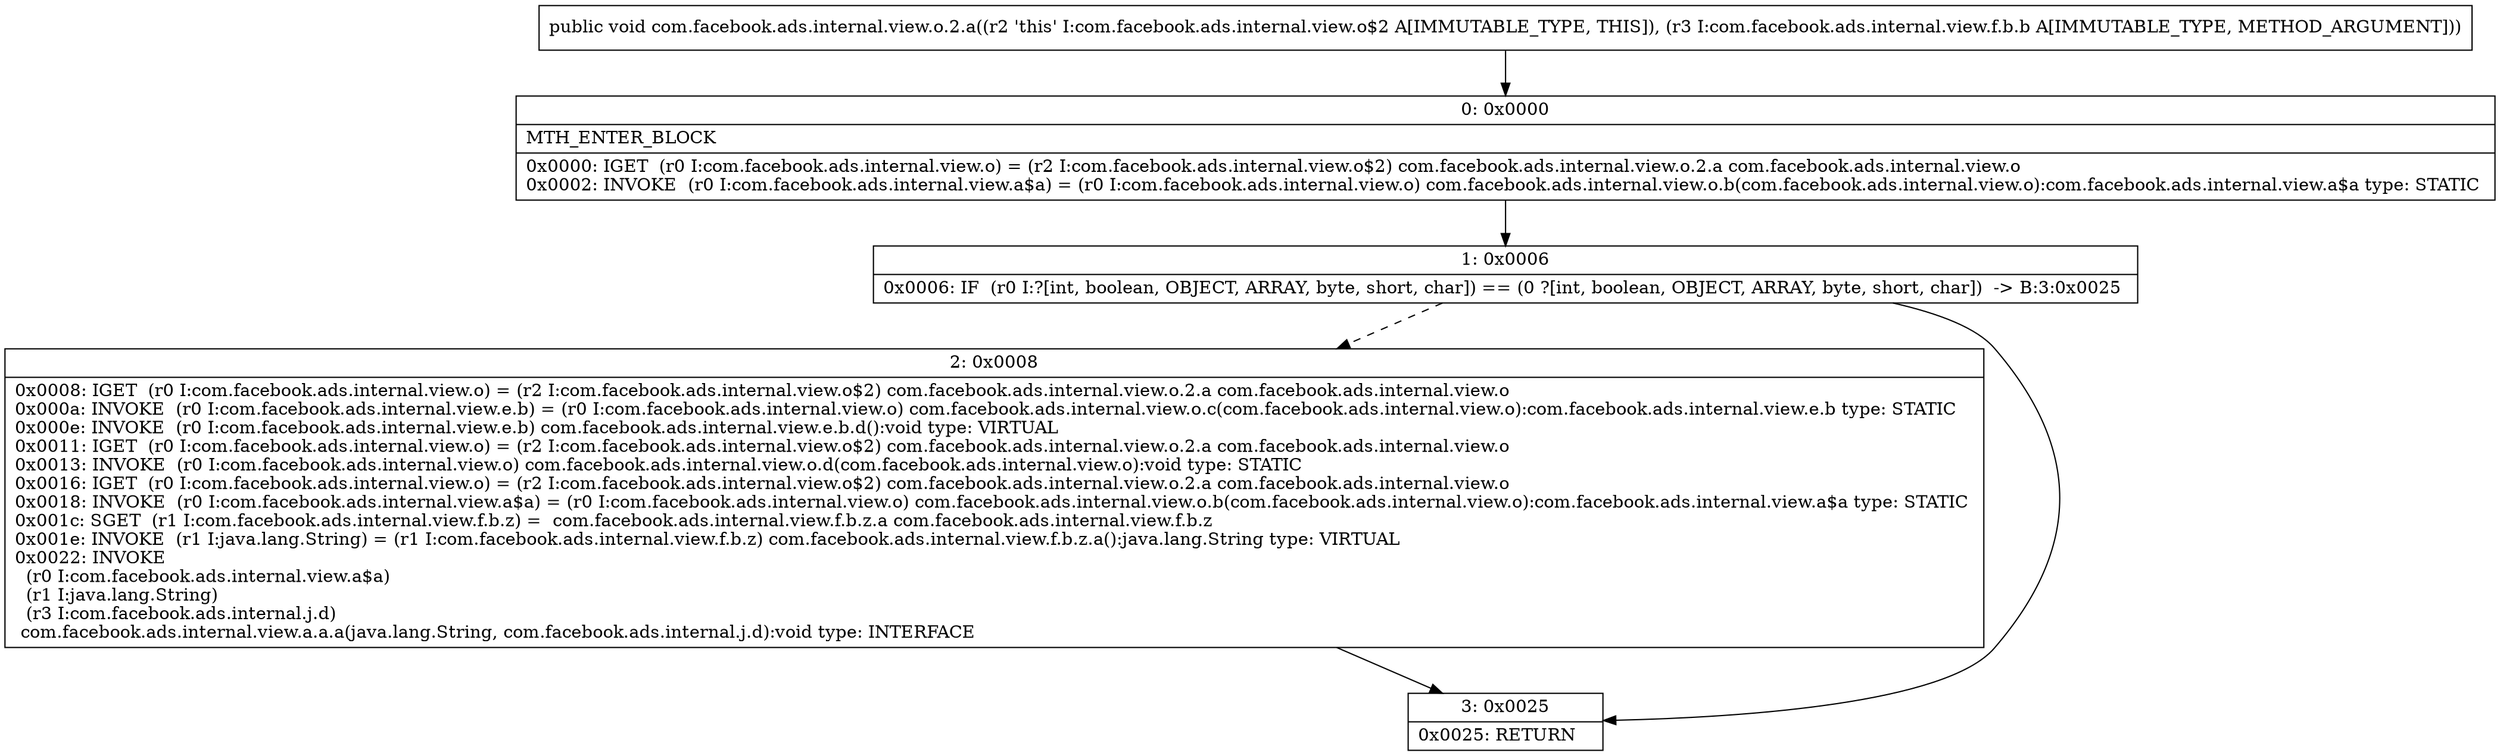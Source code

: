 digraph "CFG forcom.facebook.ads.internal.view.o.2.a(Lcom\/facebook\/ads\/internal\/view\/f\/b\/b;)V" {
Node_0 [shape=record,label="{0\:\ 0x0000|MTH_ENTER_BLOCK\l|0x0000: IGET  (r0 I:com.facebook.ads.internal.view.o) = (r2 I:com.facebook.ads.internal.view.o$2) com.facebook.ads.internal.view.o.2.a com.facebook.ads.internal.view.o \l0x0002: INVOKE  (r0 I:com.facebook.ads.internal.view.a$a) = (r0 I:com.facebook.ads.internal.view.o) com.facebook.ads.internal.view.o.b(com.facebook.ads.internal.view.o):com.facebook.ads.internal.view.a$a type: STATIC \l}"];
Node_1 [shape=record,label="{1\:\ 0x0006|0x0006: IF  (r0 I:?[int, boolean, OBJECT, ARRAY, byte, short, char]) == (0 ?[int, boolean, OBJECT, ARRAY, byte, short, char])  \-\> B:3:0x0025 \l}"];
Node_2 [shape=record,label="{2\:\ 0x0008|0x0008: IGET  (r0 I:com.facebook.ads.internal.view.o) = (r2 I:com.facebook.ads.internal.view.o$2) com.facebook.ads.internal.view.o.2.a com.facebook.ads.internal.view.o \l0x000a: INVOKE  (r0 I:com.facebook.ads.internal.view.e.b) = (r0 I:com.facebook.ads.internal.view.o) com.facebook.ads.internal.view.o.c(com.facebook.ads.internal.view.o):com.facebook.ads.internal.view.e.b type: STATIC \l0x000e: INVOKE  (r0 I:com.facebook.ads.internal.view.e.b) com.facebook.ads.internal.view.e.b.d():void type: VIRTUAL \l0x0011: IGET  (r0 I:com.facebook.ads.internal.view.o) = (r2 I:com.facebook.ads.internal.view.o$2) com.facebook.ads.internal.view.o.2.a com.facebook.ads.internal.view.o \l0x0013: INVOKE  (r0 I:com.facebook.ads.internal.view.o) com.facebook.ads.internal.view.o.d(com.facebook.ads.internal.view.o):void type: STATIC \l0x0016: IGET  (r0 I:com.facebook.ads.internal.view.o) = (r2 I:com.facebook.ads.internal.view.o$2) com.facebook.ads.internal.view.o.2.a com.facebook.ads.internal.view.o \l0x0018: INVOKE  (r0 I:com.facebook.ads.internal.view.a$a) = (r0 I:com.facebook.ads.internal.view.o) com.facebook.ads.internal.view.o.b(com.facebook.ads.internal.view.o):com.facebook.ads.internal.view.a$a type: STATIC \l0x001c: SGET  (r1 I:com.facebook.ads.internal.view.f.b.z) =  com.facebook.ads.internal.view.f.b.z.a com.facebook.ads.internal.view.f.b.z \l0x001e: INVOKE  (r1 I:java.lang.String) = (r1 I:com.facebook.ads.internal.view.f.b.z) com.facebook.ads.internal.view.f.b.z.a():java.lang.String type: VIRTUAL \l0x0022: INVOKE  \l  (r0 I:com.facebook.ads.internal.view.a$a)\l  (r1 I:java.lang.String)\l  (r3 I:com.facebook.ads.internal.j.d)\l com.facebook.ads.internal.view.a.a.a(java.lang.String, com.facebook.ads.internal.j.d):void type: INTERFACE \l}"];
Node_3 [shape=record,label="{3\:\ 0x0025|0x0025: RETURN   \l}"];
MethodNode[shape=record,label="{public void com.facebook.ads.internal.view.o.2.a((r2 'this' I:com.facebook.ads.internal.view.o$2 A[IMMUTABLE_TYPE, THIS]), (r3 I:com.facebook.ads.internal.view.f.b.b A[IMMUTABLE_TYPE, METHOD_ARGUMENT])) }"];
MethodNode -> Node_0;
Node_0 -> Node_1;
Node_1 -> Node_2[style=dashed];
Node_1 -> Node_3;
Node_2 -> Node_3;
}

